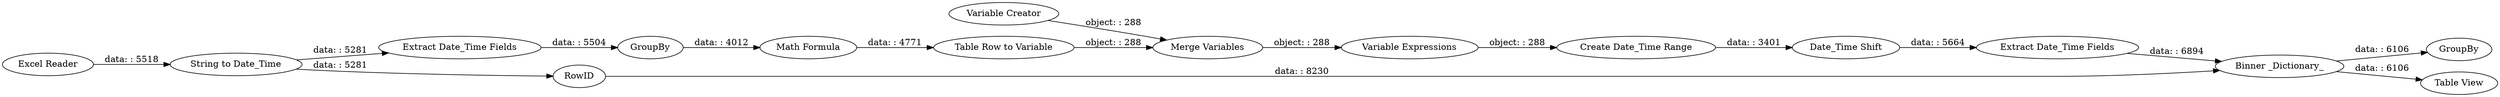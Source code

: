 digraph {
	"-546683150940263010_36" [label="Math Formula"]
	"2289094965231596310_41" [label="Variable Creator"]
	"-546683150940263010_38" [label="Table Row to Variable"]
	"7020013939217900906_51" [label="Variable Expressions"]
	"7020013939217900906_53" [label="Date_Time Shift"]
	"2289094965231596310_42" [label="Merge Variables"]
	"-546683150940263010_35" [label="Extract Date_Time Fields"]
	"7020013939217900906_52" [label="Create Date_Time Range"]
	"2289094965231596310_49" [label=GroupBy]
	"-546683150940263010_34" [label=GroupBy]
	"2289094965231596310_4" [label="Binner _Dictionary_"]
	"2289094965231596310_1" [label="Excel Reader"]
	"2289094965231596310_31" [label="String to Date_Time"]
	"2289094965231596310_32" [label=RowID]
	"2289094965231596310_55" [label="Table View"]
	"7020013939217900906_54" [label="Extract Date_Time Fields"]
	"7020013939217900906_53" -> "7020013939217900906_54" [label="data: : 5664"]
	"7020013939217900906_54" -> "2289094965231596310_4" [label="data: : 6894"]
	"7020013939217900906_51" -> "7020013939217900906_52" [label="object: : 288"]
	"2289094965231596310_31" -> "2289094965231596310_32" [label="data: : 5281"]
	"2289094965231596310_1" -> "2289094965231596310_31" [label="data: : 5518"]
	"2289094965231596310_31" -> "-546683150940263010_35" [label="data: : 5281"]
	"-546683150940263010_35" -> "-546683150940263010_34" [label="data: : 5504"]
	"-546683150940263010_34" -> "-546683150940263010_36" [label="data: : 4012"]
	"-546683150940263010_36" -> "-546683150940263010_38" [label="data: : 4771"]
	"2289094965231596310_32" -> "2289094965231596310_4" [label="data: : 8230"]
	"2289094965231596310_42" -> "7020013939217900906_51" [label="object: : 288"]
	"2289094965231596310_4" -> "2289094965231596310_49" [label="data: : 6106"]
	"2289094965231596310_41" -> "2289094965231596310_42" [label="object: : 288"]
	"7020013939217900906_52" -> "7020013939217900906_53" [label="data: : 3401"]
	"2289094965231596310_4" -> "2289094965231596310_55" [label="data: : 6106"]
	"-546683150940263010_38" -> "2289094965231596310_42" [label="object: : 288"]
	rankdir=LR
}
